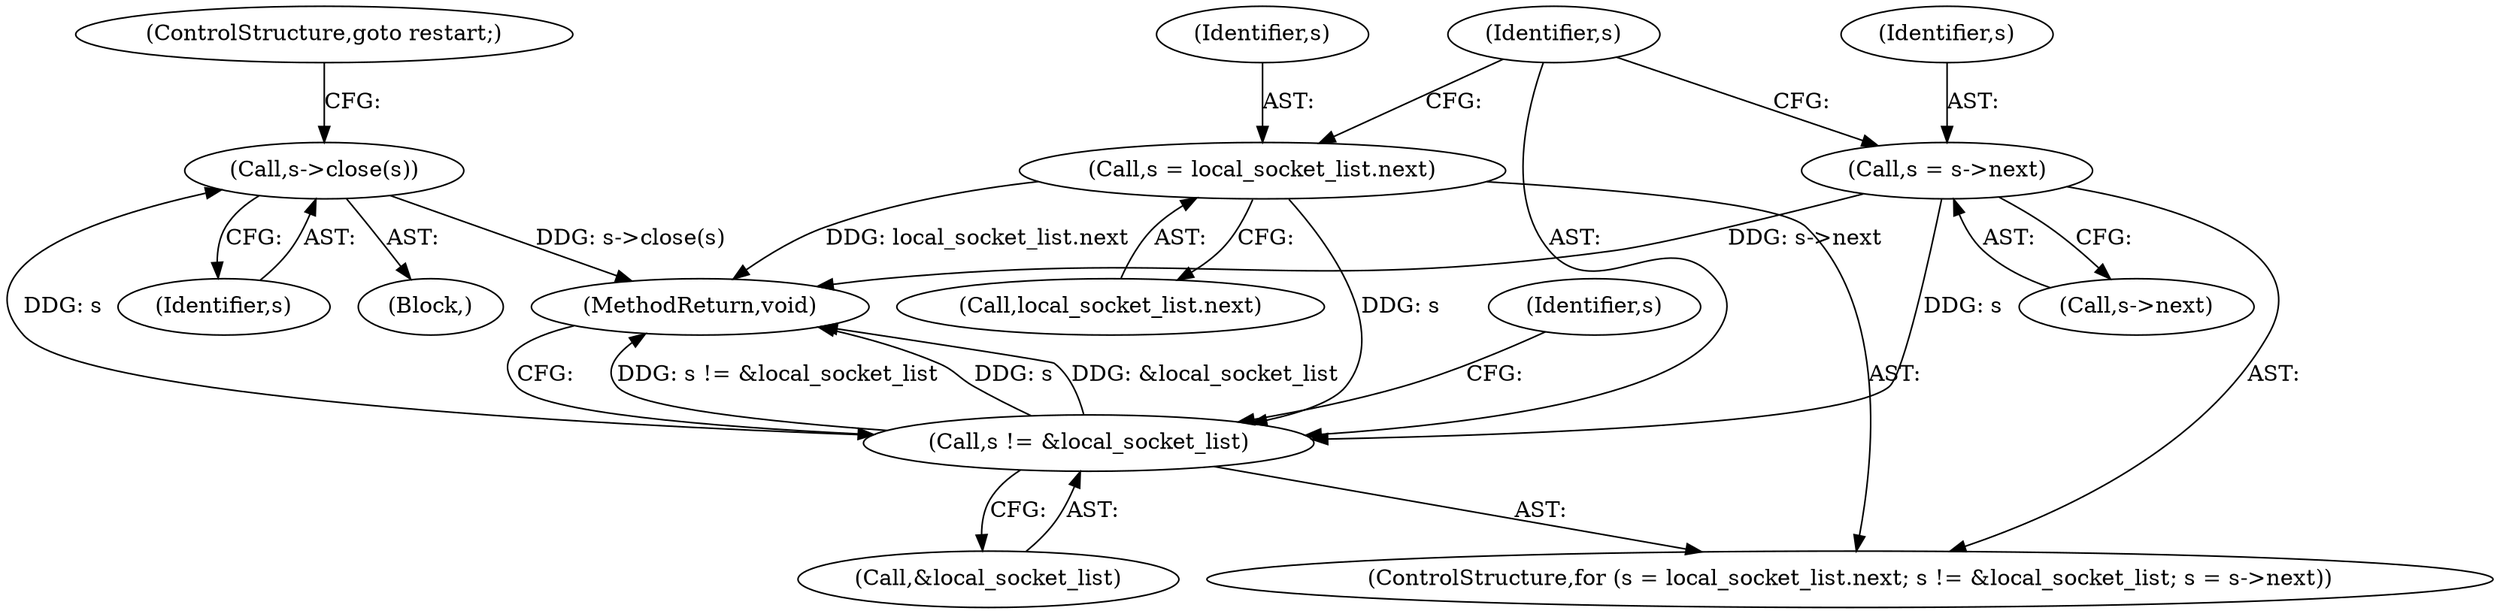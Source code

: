 digraph "0_Android_014b01706cc64dc9c2ad94a96f62e07c058d0b5d@API" {
"1000147" [label="(Call,s->close(s))"];
"1000118" [label="(Call,s != &local_socket_list)"];
"1000113" [label="(Call,s = local_socket_list.next)"];
"1000122" [label="(Call,s = s->next)"];
"1000122" [label="(Call,s = s->next)"];
"1000114" [label="(Identifier,s)"];
"1000148" [label="(Identifier,s)"];
"1000119" [label="(Identifier,s)"];
"1000113" [label="(Call,s = local_socket_list.next)"];
"1000120" [label="(Call,&local_socket_list)"];
"1000123" [label="(Identifier,s)"];
"1000150" [label="(MethodReturn,void)"];
"1000147" [label="(Call,s->close(s))"];
"1000124" [label="(Call,s->next)"];
"1000112" [label="(ControlStructure,for (s = local_socket_list.next; s != &local_socket_list; s = s->next))"];
"1000132" [label="(Identifier,s)"];
"1000118" [label="(Call,s != &local_socket_list)"];
"1000149" [label="(ControlStructure,goto restart;)"];
"1000115" [label="(Call,local_socket_list.next)"];
"1000146" [label="(Block,)"];
"1000147" -> "1000146"  [label="AST: "];
"1000147" -> "1000148"  [label="CFG: "];
"1000148" -> "1000147"  [label="AST: "];
"1000149" -> "1000147"  [label="CFG: "];
"1000147" -> "1000150"  [label="DDG: s->close(s)"];
"1000118" -> "1000147"  [label="DDG: s"];
"1000118" -> "1000112"  [label="AST: "];
"1000118" -> "1000120"  [label="CFG: "];
"1000119" -> "1000118"  [label="AST: "];
"1000120" -> "1000118"  [label="AST: "];
"1000132" -> "1000118"  [label="CFG: "];
"1000150" -> "1000118"  [label="CFG: "];
"1000118" -> "1000150"  [label="DDG: s != &local_socket_list"];
"1000118" -> "1000150"  [label="DDG: s"];
"1000118" -> "1000150"  [label="DDG: &local_socket_list"];
"1000113" -> "1000118"  [label="DDG: s"];
"1000122" -> "1000118"  [label="DDG: s"];
"1000113" -> "1000112"  [label="AST: "];
"1000113" -> "1000115"  [label="CFG: "];
"1000114" -> "1000113"  [label="AST: "];
"1000115" -> "1000113"  [label="AST: "];
"1000119" -> "1000113"  [label="CFG: "];
"1000113" -> "1000150"  [label="DDG: local_socket_list.next"];
"1000122" -> "1000112"  [label="AST: "];
"1000122" -> "1000124"  [label="CFG: "];
"1000123" -> "1000122"  [label="AST: "];
"1000124" -> "1000122"  [label="AST: "];
"1000119" -> "1000122"  [label="CFG: "];
"1000122" -> "1000150"  [label="DDG: s->next"];
}
